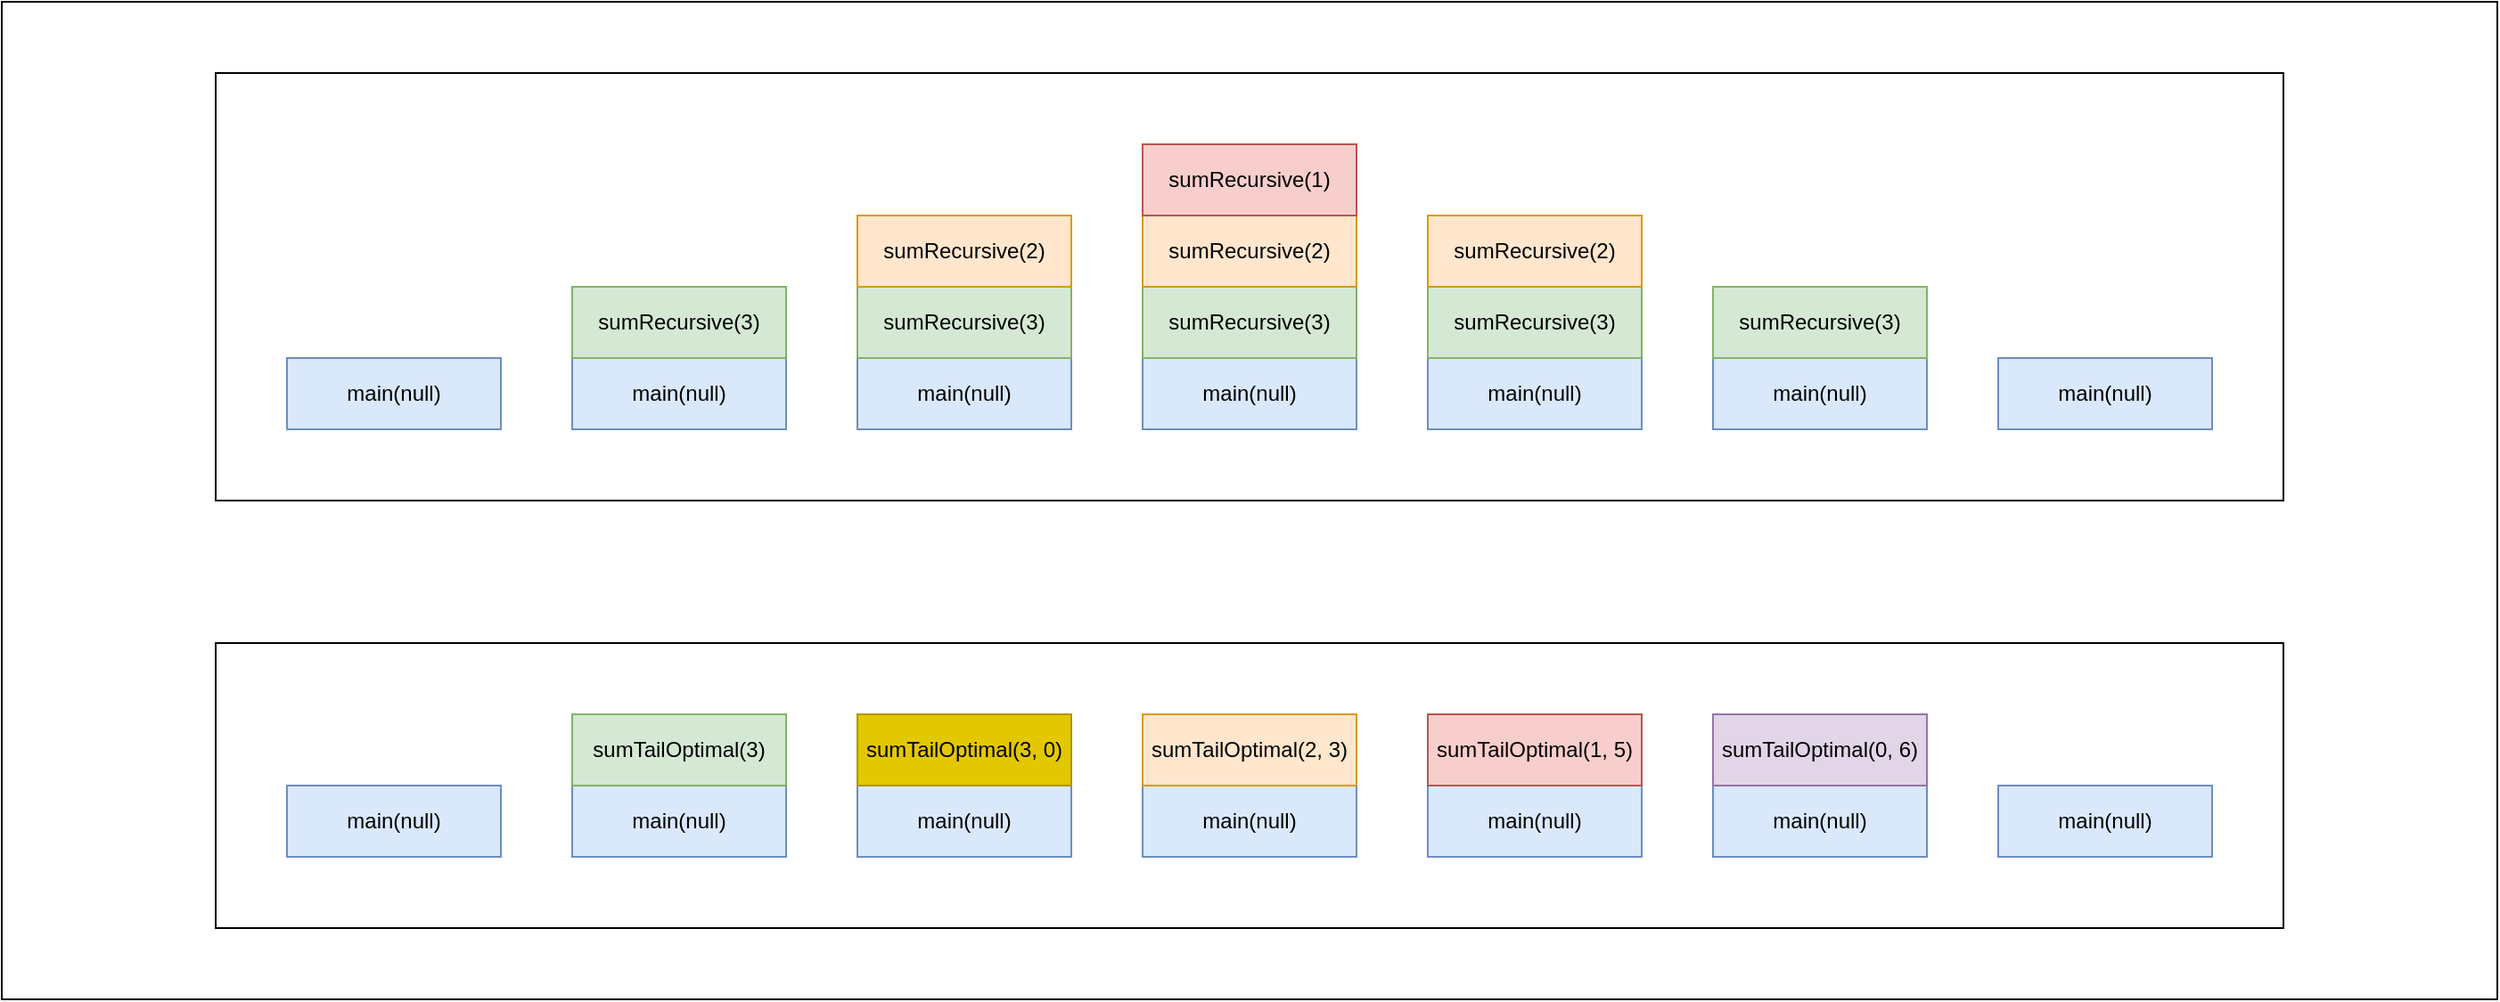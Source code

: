 <mxfile version="21.6.9" type="device">
  <diagram name="Page-1" id="ULQhH9m5CKpTQdlPuyGA">
    <mxGraphModel dx="2231" dy="1949" grid="1" gridSize="10" guides="1" tooltips="1" connect="1" arrows="1" fold="1" page="1" pageScale="1" pageWidth="850" pageHeight="1100" math="0" shadow="0">
      <root>
        <mxCell id="0" />
        <mxCell id="1" parent="0" />
        <mxCell id="o0y_N4TyBH823rqE6YDu-34" value="" style="rounded=0;whiteSpace=wrap;html=1;" parent="1" vertex="1">
          <mxGeometry x="-40" y="-160" width="1400" height="560" as="geometry" />
        </mxCell>
        <mxCell id="o0y_N4TyBH823rqE6YDu-1" value="" style="rounded=0;whiteSpace=wrap;html=1;" parent="1" vertex="1">
          <mxGeometry x="80" y="200" width="1160" height="160" as="geometry" />
        </mxCell>
        <mxCell id="o0y_N4TyBH823rqE6YDu-2" value="main(null)" style="rounded=0;whiteSpace=wrap;html=1;fillColor=#dae8fc;strokeColor=#6c8ebf;" parent="1" vertex="1">
          <mxGeometry x="120" y="280" width="120" height="40" as="geometry" />
        </mxCell>
        <mxCell id="o0y_N4TyBH823rqE6YDu-3" value="main(null)" style="rounded=0;whiteSpace=wrap;html=1;fillColor=#dae8fc;strokeColor=#6c8ebf;" parent="1" vertex="1">
          <mxGeometry x="440" y="280" width="120" height="40" as="geometry" />
        </mxCell>
        <mxCell id="o0y_N4TyBH823rqE6YDu-4" value="sumTailOptimal(3, 0)" style="rounded=0;whiteSpace=wrap;html=1;fillColor=#e3c800;strokeColor=#B09500;fontColor=#000000;" parent="1" vertex="1">
          <mxGeometry x="440" y="240" width="120" height="40" as="geometry" />
        </mxCell>
        <mxCell id="o0y_N4TyBH823rqE6YDu-5" value="main(null)" style="rounded=0;whiteSpace=wrap;html=1;fillColor=#dae8fc;strokeColor=#6c8ebf;" parent="1" vertex="1">
          <mxGeometry x="600" y="280" width="120" height="40" as="geometry" />
        </mxCell>
        <mxCell id="o0y_N4TyBH823rqE6YDu-6" value="sumTailOptimal(2, 3)" style="rounded=0;whiteSpace=wrap;html=1;fillColor=#ffe6cc;strokeColor=#d79b00;" parent="1" vertex="1">
          <mxGeometry x="600" y="240" width="120" height="40" as="geometry" />
        </mxCell>
        <mxCell id="o0y_N4TyBH823rqE6YDu-8" value="main(null)" style="rounded=0;whiteSpace=wrap;html=1;fillColor=#dae8fc;strokeColor=#6c8ebf;" parent="1" vertex="1">
          <mxGeometry x="760" y="280" width="120" height="40" as="geometry" />
        </mxCell>
        <mxCell id="o0y_N4TyBH823rqE6YDu-9" value="sumTailOptimal(1, 5)" style="rounded=0;whiteSpace=wrap;html=1;fillColor=#f8cecc;strokeColor=#b85450;" parent="1" vertex="1">
          <mxGeometry x="760" y="240" width="120" height="40" as="geometry" />
        </mxCell>
        <mxCell id="o0y_N4TyBH823rqE6YDu-10" value="main(null)" style="rounded=0;whiteSpace=wrap;html=1;fillColor=#dae8fc;strokeColor=#6c8ebf;" parent="1" vertex="1">
          <mxGeometry x="920" y="280" width="120" height="40" as="geometry" />
        </mxCell>
        <mxCell id="o0y_N4TyBH823rqE6YDu-11" value="sumTailOptimal(0, 6)" style="rounded=0;whiteSpace=wrap;html=1;fillColor=#e1d5e7;strokeColor=#9673a6;" parent="1" vertex="1">
          <mxGeometry x="920" y="240" width="120" height="40" as="geometry" />
        </mxCell>
        <mxCell id="o0y_N4TyBH823rqE6YDu-12" value="main(null)" style="rounded=0;whiteSpace=wrap;html=1;fillColor=#dae8fc;strokeColor=#6c8ebf;" parent="1" vertex="1">
          <mxGeometry x="1080" y="280" width="120" height="40" as="geometry" />
        </mxCell>
        <mxCell id="o0y_N4TyBH823rqE6YDu-13" value="" style="rounded=0;whiteSpace=wrap;html=1;" parent="1" vertex="1">
          <mxGeometry x="80" y="-120" width="1160" height="240" as="geometry" />
        </mxCell>
        <mxCell id="o0y_N4TyBH823rqE6YDu-14" value="main(null)" style="rounded=0;whiteSpace=wrap;html=1;fillColor=#dae8fc;strokeColor=#6c8ebf;" parent="1" vertex="1">
          <mxGeometry x="120" y="40" width="120" height="40" as="geometry" />
        </mxCell>
        <mxCell id="o0y_N4TyBH823rqE6YDu-15" value="main(null)" style="rounded=0;whiteSpace=wrap;html=1;fillColor=#dae8fc;strokeColor=#6c8ebf;" parent="1" vertex="1">
          <mxGeometry x="280" y="40" width="120" height="40" as="geometry" />
        </mxCell>
        <mxCell id="o0y_N4TyBH823rqE6YDu-16" value="sumRecursive(3)" style="rounded=0;whiteSpace=wrap;html=1;fillColor=#d5e8d4;strokeColor=#82b366;" parent="1" vertex="1">
          <mxGeometry x="280" width="120" height="40" as="geometry" />
        </mxCell>
        <mxCell id="o0y_N4TyBH823rqE6YDu-17" value="main(null)" style="rounded=0;whiteSpace=wrap;html=1;fillColor=#dae8fc;strokeColor=#6c8ebf;" parent="1" vertex="1">
          <mxGeometry x="440" y="40" width="120" height="40" as="geometry" />
        </mxCell>
        <mxCell id="o0y_N4TyBH823rqE6YDu-19" value="main(null)" style="rounded=0;whiteSpace=wrap;html=1;fillColor=#dae8fc;strokeColor=#6c8ebf;" parent="1" vertex="1">
          <mxGeometry x="600" y="40" width="120" height="40" as="geometry" />
        </mxCell>
        <mxCell id="o0y_N4TyBH823rqE6YDu-21" value="main(null)" style="rounded=0;whiteSpace=wrap;html=1;fillColor=#dae8fc;strokeColor=#6c8ebf;" parent="1" vertex="1">
          <mxGeometry x="760" y="40" width="120" height="40" as="geometry" />
        </mxCell>
        <mxCell id="o0y_N4TyBH823rqE6YDu-23" value="main(null)" style="rounded=0;whiteSpace=wrap;html=1;fillColor=#dae8fc;strokeColor=#6c8ebf;" parent="1" vertex="1">
          <mxGeometry x="920" y="40" width="120" height="40" as="geometry" />
        </mxCell>
        <mxCell id="o0y_N4TyBH823rqE6YDu-24" value="sumRecursive(3)" style="rounded=0;whiteSpace=wrap;html=1;fillColor=#d5e8d4;strokeColor=#82b366;" parent="1" vertex="1">
          <mxGeometry x="440" width="120" height="40" as="geometry" />
        </mxCell>
        <mxCell id="o0y_N4TyBH823rqE6YDu-25" value="sumRecursive(3)" style="rounded=0;whiteSpace=wrap;html=1;fillColor=#d5e8d4;strokeColor=#82b366;" parent="1" vertex="1">
          <mxGeometry x="600" width="120" height="40" as="geometry" />
        </mxCell>
        <mxCell id="o0y_N4TyBH823rqE6YDu-26" value="sumRecursive(3)" style="rounded=0;whiteSpace=wrap;html=1;fillColor=#d5e8d4;strokeColor=#82b366;" parent="1" vertex="1">
          <mxGeometry x="760" width="120" height="40" as="geometry" />
        </mxCell>
        <mxCell id="o0y_N4TyBH823rqE6YDu-27" value="sumRecursive(2)" style="rounded=0;whiteSpace=wrap;html=1;fillColor=#ffe6cc;strokeColor=#d79b00;" parent="1" vertex="1">
          <mxGeometry x="440" y="-40" width="120" height="40" as="geometry" />
        </mxCell>
        <mxCell id="o0y_N4TyBH823rqE6YDu-28" value="sumRecursive(2)" style="rounded=0;whiteSpace=wrap;html=1;fillColor=#ffe6cc;strokeColor=#d79b00;" parent="1" vertex="1">
          <mxGeometry x="600" y="-40" width="120" height="40" as="geometry" />
        </mxCell>
        <mxCell id="o0y_N4TyBH823rqE6YDu-29" value="sumRecursive(2)" style="rounded=0;whiteSpace=wrap;html=1;fillColor=#ffe6cc;strokeColor=#d79b00;" parent="1" vertex="1">
          <mxGeometry x="760" y="-40" width="120" height="40" as="geometry" />
        </mxCell>
        <mxCell id="o0y_N4TyBH823rqE6YDu-30" value="sumRecursive(1)" style="rounded=0;whiteSpace=wrap;html=1;fillColor=#f8cecc;strokeColor=#b85450;" parent="1" vertex="1">
          <mxGeometry x="600" y="-80" width="120" height="40" as="geometry" />
        </mxCell>
        <mxCell id="o0y_N4TyBH823rqE6YDu-32" value="sumRecursive(3)" style="rounded=0;whiteSpace=wrap;html=1;fillColor=#d5e8d4;strokeColor=#82b366;" parent="1" vertex="1">
          <mxGeometry x="920" width="120" height="40" as="geometry" />
        </mxCell>
        <mxCell id="o0y_N4TyBH823rqE6YDu-33" value="main(null)" style="rounded=0;whiteSpace=wrap;html=1;fillColor=#dae8fc;strokeColor=#6c8ebf;" parent="1" vertex="1">
          <mxGeometry x="1080" y="40" width="120" height="40" as="geometry" />
        </mxCell>
        <mxCell id="MYoP7zA0tegYrqxjU6yw-3" value="main(null)" style="rounded=0;whiteSpace=wrap;html=1;fillColor=#dae8fc;strokeColor=#6c8ebf;" vertex="1" parent="1">
          <mxGeometry x="280" y="280" width="120" height="40" as="geometry" />
        </mxCell>
        <mxCell id="MYoP7zA0tegYrqxjU6yw-4" value="sumTailOptimal(3)" style="rounded=0;whiteSpace=wrap;html=1;fillColor=#d5e8d4;strokeColor=#82b366;" vertex="1" parent="1">
          <mxGeometry x="280" y="240" width="120" height="40" as="geometry" />
        </mxCell>
      </root>
    </mxGraphModel>
  </diagram>
</mxfile>
